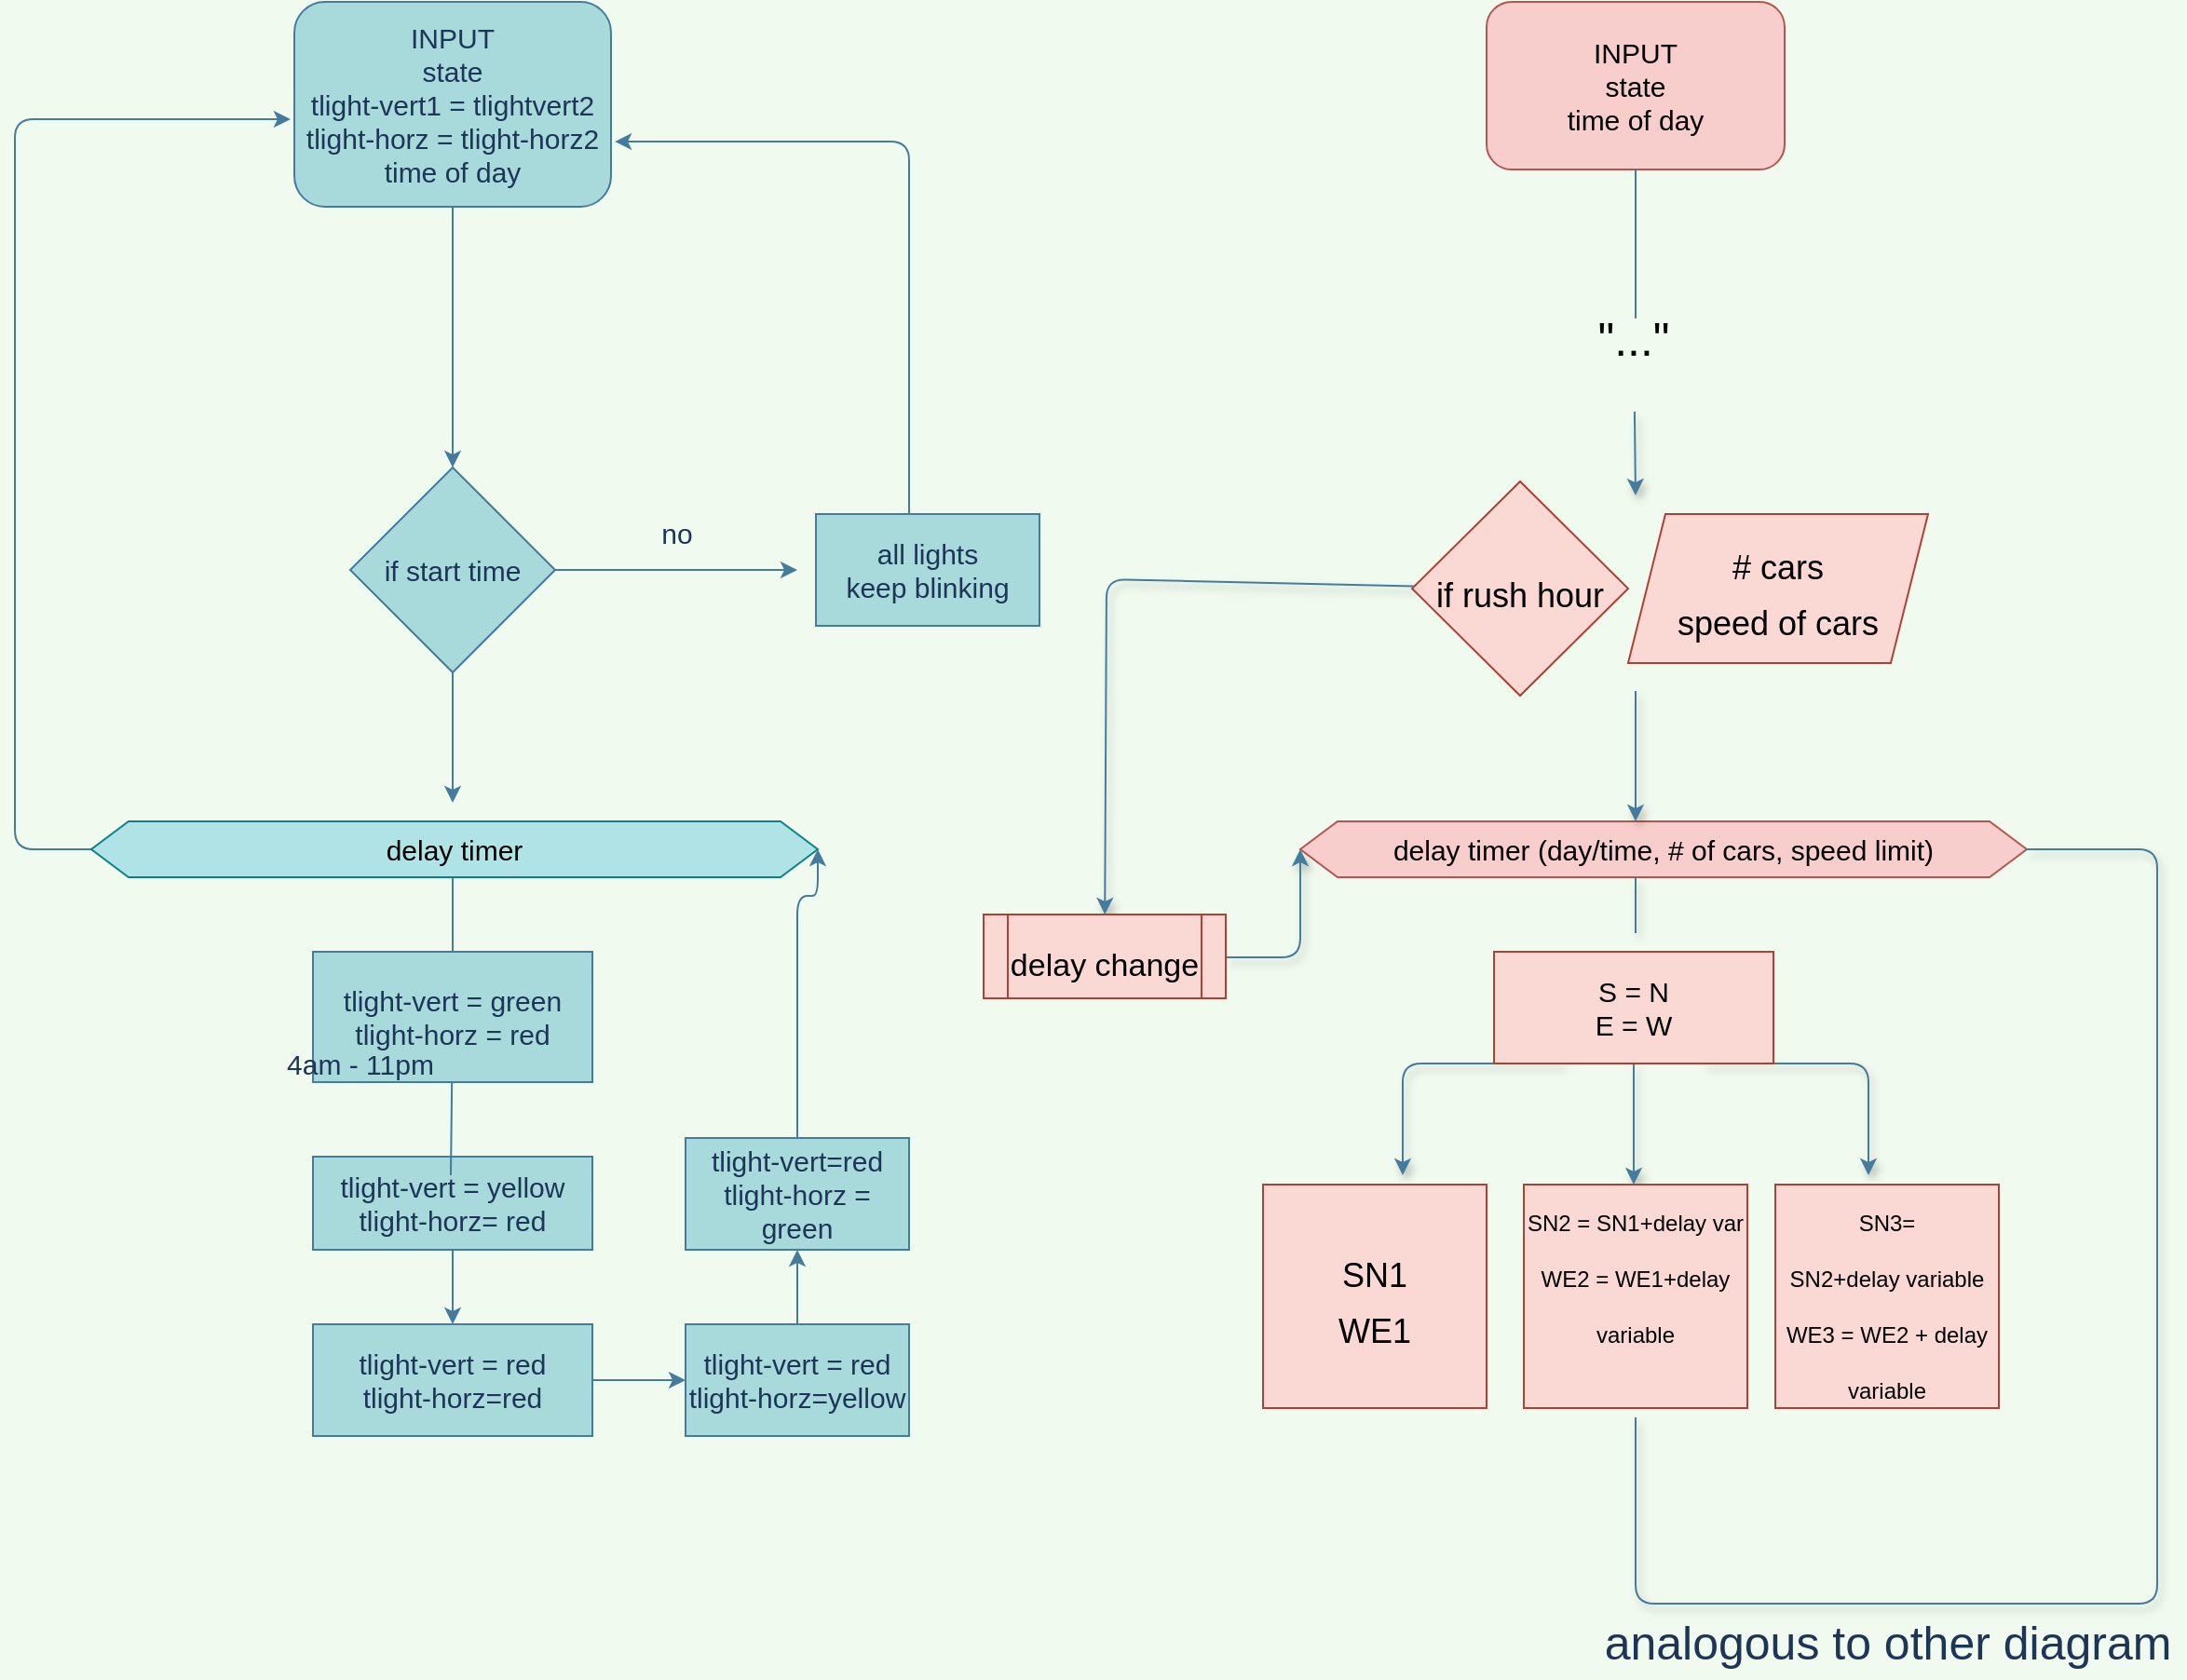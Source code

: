 <mxfile>
    <diagram id="U49BUaQYW4t6mb_fWhLn" name="Page-1">
        <mxGraphModel dx="800" dy="453" grid="1" gridSize="10" guides="1" tooltips="1" connect="1" arrows="1" fold="1" page="1" pageScale="1" pageWidth="2339" pageHeight="3300" background="#F1FAEE" math="0" shadow="0">
            <root>
                <mxCell id="0"/>
                <mxCell id="1" parent="0"/>
                <mxCell id="4" style="edgeStyle=orthogonalEdgeStyle;curved=0;rounded=1;sketch=0;orthogonalLoop=1;jettySize=auto;html=1;fontSize=15;fontColor=#1D3557;strokeColor=#457B9D;fillColor=#A8DADC;entryX=0.5;entryY=0;entryDx=0;entryDy=0;" parent="1" source="3" target="6" edge="1">
                    <mxGeometry relative="1" as="geometry">
                        <mxPoint x="725" y="290" as="targetPoint"/>
                    </mxGeometry>
                </mxCell>
                <mxCell id="3" value="INPUT&lt;br&gt;state&lt;br&gt;tlight-vert1 = tlightvert2&lt;br&gt;tlight-horz = tlight-horz2&lt;br&gt;time of day" style="rounded=1;whiteSpace=wrap;html=1;sketch=0;fontColor=#1D3557;strokeColor=#457B9D;fillColor=#A8DADC;fontSize=15;" parent="1" vertex="1">
                    <mxGeometry x="640" y="60" width="170" height="110" as="geometry"/>
                </mxCell>
                <mxCell id="8" style="edgeStyle=orthogonalEdgeStyle;curved=0;rounded=1;sketch=0;orthogonalLoop=1;jettySize=auto;html=1;fontSize=15;fontColor=#1D3557;strokeColor=#457B9D;fillColor=#A8DADC;" parent="1" source="6" edge="1">
                    <mxGeometry relative="1" as="geometry">
                        <mxPoint x="910" y="365" as="targetPoint"/>
                    </mxGeometry>
                </mxCell>
                <mxCell id="11" style="edgeStyle=orthogonalEdgeStyle;curved=0;rounded=1;sketch=0;orthogonalLoop=1;jettySize=auto;html=1;fontSize=15;fontColor=#1D3557;strokeColor=#457B9D;fillColor=#A8DADC;" parent="1" source="6" edge="1">
                    <mxGeometry relative="1" as="geometry">
                        <mxPoint x="725" y="490" as="targetPoint"/>
                    </mxGeometry>
                </mxCell>
                <mxCell id="6" value="if start time" style="rhombus;whiteSpace=wrap;html=1;rounded=0;sketch=0;fontSize=15;fontColor=#1D3557;strokeColor=#457B9D;fillColor=#A8DADC;" parent="1" vertex="1">
                    <mxGeometry x="670" y="310" width="110" height="110" as="geometry"/>
                </mxCell>
                <mxCell id="13" style="edgeStyle=orthogonalEdgeStyle;curved=0;rounded=1;sketch=0;orthogonalLoop=1;jettySize=auto;html=1;fontSize=15;fontColor=#1D3557;strokeColor=#457B9D;fillColor=#A8DADC;" parent="1" source="7" edge="1">
                    <mxGeometry relative="1" as="geometry">
                        <mxPoint x="725" y="620" as="targetPoint"/>
                        <Array as="points">
                            <mxPoint x="725" y="520"/>
                            <mxPoint x="725" y="520"/>
                        </Array>
                    </mxGeometry>
                </mxCell>
                <mxCell id="7" value="tlight-vert = green&lt;br&gt;tlight-horz = red" style="whiteSpace=wrap;html=1;rounded=0;sketch=0;fontSize=15;fontColor=#1D3557;strokeColor=#457B9D;fillColor=#A8DADC;" parent="1" vertex="1">
                    <mxGeometry x="650" y="570" width="150" height="70" as="geometry"/>
                </mxCell>
                <mxCell id="35" style="edgeStyle=orthogonalEdgeStyle;curved=0;rounded=1;sketch=0;orthogonalLoop=1;jettySize=auto;html=1;entryX=1.012;entryY=0.682;entryDx=0;entryDy=0;entryPerimeter=0;fontSize=15;fontColor=#1D3557;strokeColor=#457B9D;fillColor=#A8DADC;" parent="1" source="9" target="3" edge="1">
                    <mxGeometry relative="1" as="geometry">
                        <Array as="points">
                            <mxPoint x="970" y="135"/>
                        </Array>
                    </mxGeometry>
                </mxCell>
                <mxCell id="9" value="all lights&lt;br&gt;keep blinking" style="whiteSpace=wrap;html=1;rounded=0;sketch=0;fontSize=15;fontColor=#1D3557;strokeColor=#457B9D;fillColor=#A8DADC;" parent="1" vertex="1">
                    <mxGeometry x="920" y="335" width="120" height="60" as="geometry"/>
                </mxCell>
                <mxCell id="10" value="no&lt;br&gt;" style="text;html=1;align=center;verticalAlign=middle;resizable=0;points=[];autosize=1;strokeColor=none;fontSize=15;fontColor=#1D3557;" parent="1" vertex="1">
                    <mxGeometry x="830" y="335" width="30" height="20" as="geometry"/>
                </mxCell>
                <mxCell id="12" value="4am - 11pm" style="text;html=1;align=center;verticalAlign=middle;resizable=0;points=[];autosize=1;strokeColor=none;fontSize=15;fontColor=#1D3557;" parent="1" vertex="1">
                    <mxGeometry x="630" y="620" width="90" height="20" as="geometry"/>
                </mxCell>
                <mxCell id="34" style="edgeStyle=orthogonalEdgeStyle;curved=0;rounded=1;sketch=0;orthogonalLoop=1;jettySize=auto;html=1;fontSize=15;fontColor=#1D3557;strokeColor=#457B9D;fillColor=#A8DADC;entryX=-0.012;entryY=0.573;entryDx=0;entryDy=0;entryPerimeter=0;" parent="1" source="14" target="3" edge="1">
                    <mxGeometry relative="1" as="geometry">
                        <mxPoint x="620" y="120" as="targetPoint"/>
                        <Array as="points">
                            <mxPoint x="490" y="515"/>
                            <mxPoint x="490" y="123"/>
                        </Array>
                    </mxGeometry>
                </mxCell>
                <mxCell id="14" value="delay timer" style="shape=hexagon;perimeter=hexagonPerimeter2;whiteSpace=wrap;html=1;fixedSize=1;rounded=0;sketch=0;fontSize=15;strokeColor=#0e8088;fillColor=#b0e3e6;" parent="1" vertex="1">
                    <mxGeometry x="531" y="500" width="390" height="30" as="geometry"/>
                </mxCell>
                <mxCell id="26" style="edgeStyle=orthogonalEdgeStyle;curved=0;rounded=1;sketch=0;orthogonalLoop=1;jettySize=auto;html=1;fontSize=15;fontColor=#1D3557;strokeColor=#457B9D;fillColor=#A8DADC;" parent="1" source="16" target="23" edge="1">
                    <mxGeometry relative="1" as="geometry">
                        <Array as="points">
                            <mxPoint x="725" y="790"/>
                            <mxPoint x="725" y="790"/>
                        </Array>
                    </mxGeometry>
                </mxCell>
                <mxCell id="16" value="tlight-vert = yellow&lt;br&gt;tlight-horz= red" style="whiteSpace=wrap;html=1;rounded=0;sketch=0;fontSize=15;fontColor=#1D3557;strokeColor=#457B9D;fillColor=#A8DADC;" parent="1" vertex="1">
                    <mxGeometry x="650" y="680" width="150" height="50" as="geometry"/>
                </mxCell>
                <mxCell id="21" value="" style="endArrow=none;html=1;fontSize=15;fontColor=#1D3557;strokeColor=#457B9D;fillColor=#A8DADC;" parent="1" target="7" edge="1">
                    <mxGeometry width="50" height="50" relative="1" as="geometry">
                        <mxPoint x="724" y="690" as="sourcePoint"/>
                        <mxPoint x="770" y="640" as="targetPoint"/>
                    </mxGeometry>
                </mxCell>
                <mxCell id="27" style="edgeStyle=orthogonalEdgeStyle;curved=0;rounded=1;sketch=0;orthogonalLoop=1;jettySize=auto;html=1;fontSize=15;fontColor=#1D3557;strokeColor=#457B9D;fillColor=#A8DADC;" parent="1" source="23" target="24" edge="1">
                    <mxGeometry relative="1" as="geometry"/>
                </mxCell>
                <mxCell id="23" value="tlight-vert = red&lt;br&gt;tlight-horz=red" style="whiteSpace=wrap;html=1;rounded=0;sketch=0;fontSize=15;fontColor=#1D3557;strokeColor=#457B9D;fillColor=#A8DADC;" parent="1" vertex="1">
                    <mxGeometry x="650" y="770" width="150" height="60" as="geometry"/>
                </mxCell>
                <mxCell id="29" style="edgeStyle=orthogonalEdgeStyle;curved=0;rounded=1;sketch=0;orthogonalLoop=1;jettySize=auto;html=1;fontSize=15;fontColor=#1D3557;strokeColor=#457B9D;fillColor=#A8DADC;" parent="1" source="24" target="25" edge="1">
                    <mxGeometry relative="1" as="geometry"/>
                </mxCell>
                <mxCell id="24" value="tlight-vert = red&lt;br&gt;tlight-horz=yellow" style="whiteSpace=wrap;html=1;rounded=0;sketch=0;fontSize=15;fontColor=#1D3557;strokeColor=#457B9D;fillColor=#A8DADC;" parent="1" vertex="1">
                    <mxGeometry x="850" y="770" width="120" height="60" as="geometry"/>
                </mxCell>
                <mxCell id="30" style="edgeStyle=orthogonalEdgeStyle;curved=0;rounded=1;sketch=0;orthogonalLoop=1;jettySize=auto;html=1;fontSize=15;fontColor=#1D3557;strokeColor=#457B9D;fillColor=#A8DADC;entryX=1;entryY=0.5;entryDx=0;entryDy=0;" parent="1" source="25" target="14" edge="1">
                    <mxGeometry relative="1" as="geometry">
                        <mxPoint x="910" y="640" as="targetPoint"/>
                        <Array as="points">
                            <mxPoint x="910" y="540"/>
                            <mxPoint x="921" y="540"/>
                        </Array>
                    </mxGeometry>
                </mxCell>
                <mxCell id="25" value="tlight-vert=red&lt;br&gt;tlight-horz = green&lt;br&gt;" style="whiteSpace=wrap;html=1;rounded=0;sketch=0;fontSize=15;fontColor=#1D3557;strokeColor=#457B9D;fillColor=#A8DADC;" parent="1" vertex="1">
                    <mxGeometry x="850" y="670" width="120" height="60" as="geometry"/>
                </mxCell>
                <mxCell id="36" value="INPUT&lt;br&gt;state&lt;br&gt;time of day" style="rounded=1;whiteSpace=wrap;html=1;sketch=0;fontSize=15;strokeColor=#b85450;fillColor=#f8cecc;" parent="1" vertex="1">
                    <mxGeometry x="1280" y="60" width="160" height="90" as="geometry"/>
                </mxCell>
                <mxCell id="37" value="delay timer (day/time, # of cars, speed limit)" style="shape=hexagon;perimeter=hexagonPerimeter2;whiteSpace=wrap;html=1;fixedSize=1;rounded=0;sketch=0;fontSize=15;strokeColor=#b85450;fillColor=#f8cecc;" parent="1" vertex="1">
                    <mxGeometry x="1180" y="500" width="390" height="30" as="geometry"/>
                </mxCell>
                <mxCell id="39" value="&quot;...&quot;" style="text;html=1;align=center;verticalAlign=middle;whiteSpace=wrap;rounded=0;sketch=0;fontSize=25;" parent="1" vertex="1">
                    <mxGeometry x="1249" y="200" width="220" height="80" as="geometry"/>
                </mxCell>
                <mxCell id="62" style="edgeStyle=elbowEdgeStyle;rounded=1;sketch=0;orthogonalLoop=1;jettySize=auto;html=1;exitX=0.75;exitY=1;exitDx=0;exitDy=0;shadow=1;fontSize=25;fontColor=#1D3557;strokeColor=#457B9D;fillColor=#A8DADC;" parent="1" source="42" edge="1">
                    <mxGeometry relative="1" as="geometry">
                        <mxPoint x="1485" y="690" as="targetPoint"/>
                        <Array as="points">
                            <mxPoint x="1485" y="640"/>
                            <mxPoint x="1480" y="650"/>
                        </Array>
                    </mxGeometry>
                </mxCell>
                <mxCell id="63" style="edgeStyle=elbowEdgeStyle;rounded=1;sketch=0;orthogonalLoop=1;jettySize=auto;html=1;exitX=0.25;exitY=1;exitDx=0;exitDy=0;shadow=1;fontSize=25;fontColor=#1D3557;strokeColor=#457B9D;fillColor=#A8DADC;" parent="1" source="42" edge="1">
                    <mxGeometry relative="1" as="geometry">
                        <mxPoint x="1235" y="690" as="targetPoint"/>
                        <Array as="points">
                            <mxPoint x="1235" y="640"/>
                            <mxPoint x="1240" y="670"/>
                        </Array>
                    </mxGeometry>
                </mxCell>
                <mxCell id="65" style="edgeStyle=elbowEdgeStyle;rounded=1;sketch=0;orthogonalLoop=1;jettySize=auto;html=1;exitX=0.5;exitY=1;exitDx=0;exitDy=0;shadow=1;fontSize=25;fontColor=#1D3557;strokeColor=#457B9D;fillColor=#A8DADC;" parent="1" source="42" target="50" edge="1">
                    <mxGeometry relative="1" as="geometry"/>
                </mxCell>
                <mxCell id="42" value="S = N&lt;br&gt;E = W" style="rounded=0;whiteSpace=wrap;html=1;sketch=0;fontSize=15;strokeColor=#ae4132;fillColor=#fad9d5;" parent="1" vertex="1">
                    <mxGeometry x="1284" y="570" width="150" height="60" as="geometry"/>
                </mxCell>
                <mxCell id="46" value="" style="endArrow=none;html=1;fontSize=25;fontColor=#1D3557;strokeColor=#457B9D;fillColor=#A8DADC;" parent="1" edge="1">
                    <mxGeometry width="50" height="50" relative="1" as="geometry">
                        <mxPoint x="1360" y="230" as="sourcePoint"/>
                        <mxPoint x="1360" y="150" as="targetPoint"/>
                    </mxGeometry>
                </mxCell>
                <mxCell id="49" value="&lt;font style=&quot;font-size: 18px&quot;&gt;SN1&lt;br&gt;WE1&lt;br&gt;&lt;/font&gt;" style="whiteSpace=wrap;html=1;aspect=fixed;rounded=0;sketch=0;fontSize=25;strokeColor=#ae4132;fillColor=#fad9d5;" parent="1" vertex="1">
                    <mxGeometry x="1160" y="695" width="120" height="120" as="geometry"/>
                </mxCell>
                <mxCell id="50" value="&lt;font style=&quot;font-size: 12px&quot;&gt;SN2 = SN1+delay var&lt;br&gt;WE2 = WE1+delay variable&lt;br&gt;&lt;br&gt;&lt;/font&gt;" style="whiteSpace=wrap;html=1;aspect=fixed;rounded=0;sketch=0;fontSize=25;strokeColor=#ae4132;fillColor=#fad9d5;" parent="1" vertex="1">
                    <mxGeometry x="1300" y="695" width="120" height="120" as="geometry"/>
                </mxCell>
                <mxCell id="51" value="&lt;font style=&quot;font-size: 12px&quot;&gt;SN3=&lt;br&gt;SN2+delay variable&lt;br&gt;WE3 = WE2 + delay variable&lt;br&gt;&lt;/font&gt;" style="whiteSpace=wrap;html=1;aspect=fixed;rounded=0;sketch=0;fontSize=25;strokeColor=#ae4132;fillColor=#fad9d5;" parent="1" vertex="1">
                    <mxGeometry x="1435" y="695" width="120" height="120" as="geometry"/>
                </mxCell>
                <mxCell id="66" value="" style="endArrow=none;html=1;shadow=1;fontSize=25;fontColor=#1D3557;strokeColor=#457B9D;fillColor=#A8DADC;" parent="1" edge="1">
                    <mxGeometry width="50" height="50" relative="1" as="geometry">
                        <mxPoint x="1360" y="560" as="sourcePoint"/>
                        <mxPoint x="1360" y="530" as="targetPoint"/>
                    </mxGeometry>
                </mxCell>
                <mxCell id="68" value="" style="endArrow=none;html=1;shadow=1;fontSize=25;fontColor=#1D3557;strokeColor=#457B9D;fillColor=#A8DADC;exitX=1;exitY=0.5;exitDx=0;exitDy=0;" parent="1" source="37" edge="1">
                    <mxGeometry width="50" height="50" relative="1" as="geometry">
                        <mxPoint x="1640" y="520" as="sourcePoint"/>
                        <mxPoint x="1360" y="820" as="targetPoint"/>
                        <Array as="points">
                            <mxPoint x="1640" y="515"/>
                            <mxPoint x="1640" y="920"/>
                            <mxPoint x="1360" y="920"/>
                        </Array>
                    </mxGeometry>
                </mxCell>
                <mxCell id="69" style="edgeStyle=elbowEdgeStyle;rounded=1;sketch=0;orthogonalLoop=1;jettySize=auto;html=1;entryX=0.5;entryY=1;entryDx=0;entryDy=0;shadow=1;fontSize=25;fontColor=#1D3557;strokeColor=#457B9D;fillColor=#A8DADC;" parent="1" source="50" target="50" edge="1">
                    <mxGeometry relative="1" as="geometry"/>
                </mxCell>
                <mxCell id="70" value="analogous to other diagram" style="text;html=1;align=center;verticalAlign=middle;resizable=0;points=[];autosize=1;strokeColor=none;fontSize=25;fontColor=#1D3557;" parent="1" vertex="1">
                    <mxGeometry x="1335" y="920" width="320" height="40" as="geometry"/>
                </mxCell>
                <mxCell id="77" value="" style="edgeStyle=elbowEdgeStyle;rounded=1;sketch=0;orthogonalLoop=1;jettySize=auto;html=1;shadow=1;fontSize=25;fontColor=#1D3557;strokeColor=#457B9D;fillColor=#A8DADC;" parent="1" target="37" edge="1">
                    <mxGeometry relative="1" as="geometry">
                        <mxPoint x="1360" y="430" as="sourcePoint"/>
                    </mxGeometry>
                </mxCell>
                <mxCell id="73" value="" style="endArrow=classic;html=1;shadow=1;fontSize=25;fontColor=#1D3557;strokeColor=#457B9D;fillColor=#A8DADC;" parent="1" source="39" edge="1">
                    <mxGeometry width="50" height="50" relative="1" as="geometry">
                        <mxPoint x="1310" y="375" as="sourcePoint"/>
                        <mxPoint x="1360" y="325" as="targetPoint"/>
                    </mxGeometry>
                </mxCell>
                <mxCell id="79" value="&lt;font style=&quot;font-size: 18px&quot;&gt;# cars&lt;br&gt;speed of cars&lt;/font&gt;" style="shape=parallelogram;perimeter=parallelogramPerimeter;whiteSpace=wrap;html=1;fixedSize=1;rounded=0;sketch=0;fontSize=25;strokeColor=#ae4132;fillColor=#fad9d5;" parent="1" vertex="1">
                    <mxGeometry x="1356" y="335" width="161" height="80" as="geometry"/>
                </mxCell>
                <mxCell id="80" value="&lt;font style=&quot;font-size: 18px&quot;&gt;if rush hour&lt;/font&gt;" style="rhombus;whiteSpace=wrap;html=1;rounded=0;sketch=0;fontSize=25;strokeColor=#ae4132;fillColor=#fad9d5;" parent="1" vertex="1">
                    <mxGeometry x="1240" y="317.5" width="116" height="115" as="geometry"/>
                </mxCell>
                <mxCell id="81" value="" style="endArrow=classic;html=1;shadow=1;fontSize=25;fontColor=#1D3557;strokeColor=#457B9D;fillColor=#A8DADC;" parent="1" source="80" target="83" edge="1">
                    <mxGeometry width="50" height="50" relative="1" as="geometry">
                        <mxPoint x="1234" y="380" as="sourcePoint"/>
                        <mxPoint x="1155" y="395" as="targetPoint"/>
                        <Array as="points">
                            <mxPoint x="1076" y="370"/>
                        </Array>
                    </mxGeometry>
                </mxCell>
                <mxCell id="85" style="edgeStyle=elbowEdgeStyle;rounded=1;sketch=0;orthogonalLoop=1;jettySize=auto;html=1;shadow=1;fontSize=25;fontColor=#1D3557;strokeColor=#457B9D;fillColor=#A8DADC;entryX=0;entryY=0.5;entryDx=0;entryDy=0;" parent="1" source="83" target="37" edge="1">
                    <mxGeometry relative="1" as="geometry">
                        <mxPoint x="1230" y="573" as="targetPoint"/>
                        <Array as="points">
                            <mxPoint x="1180" y="573"/>
                        </Array>
                    </mxGeometry>
                </mxCell>
                <mxCell id="83" value="&lt;font style=&quot;font-size: 17px&quot;&gt;delay change&lt;/font&gt;" style="shape=process;whiteSpace=wrap;html=1;backgroundOutline=1;rounded=0;sketch=0;fontSize=25;strokeColor=#ae4132;fillColor=#fad9d5;" parent="1" vertex="1">
                    <mxGeometry x="1010" y="550" width="130" height="45" as="geometry"/>
                </mxCell>
            </root>
        </mxGraphModel>
    </diagram>
</mxfile>